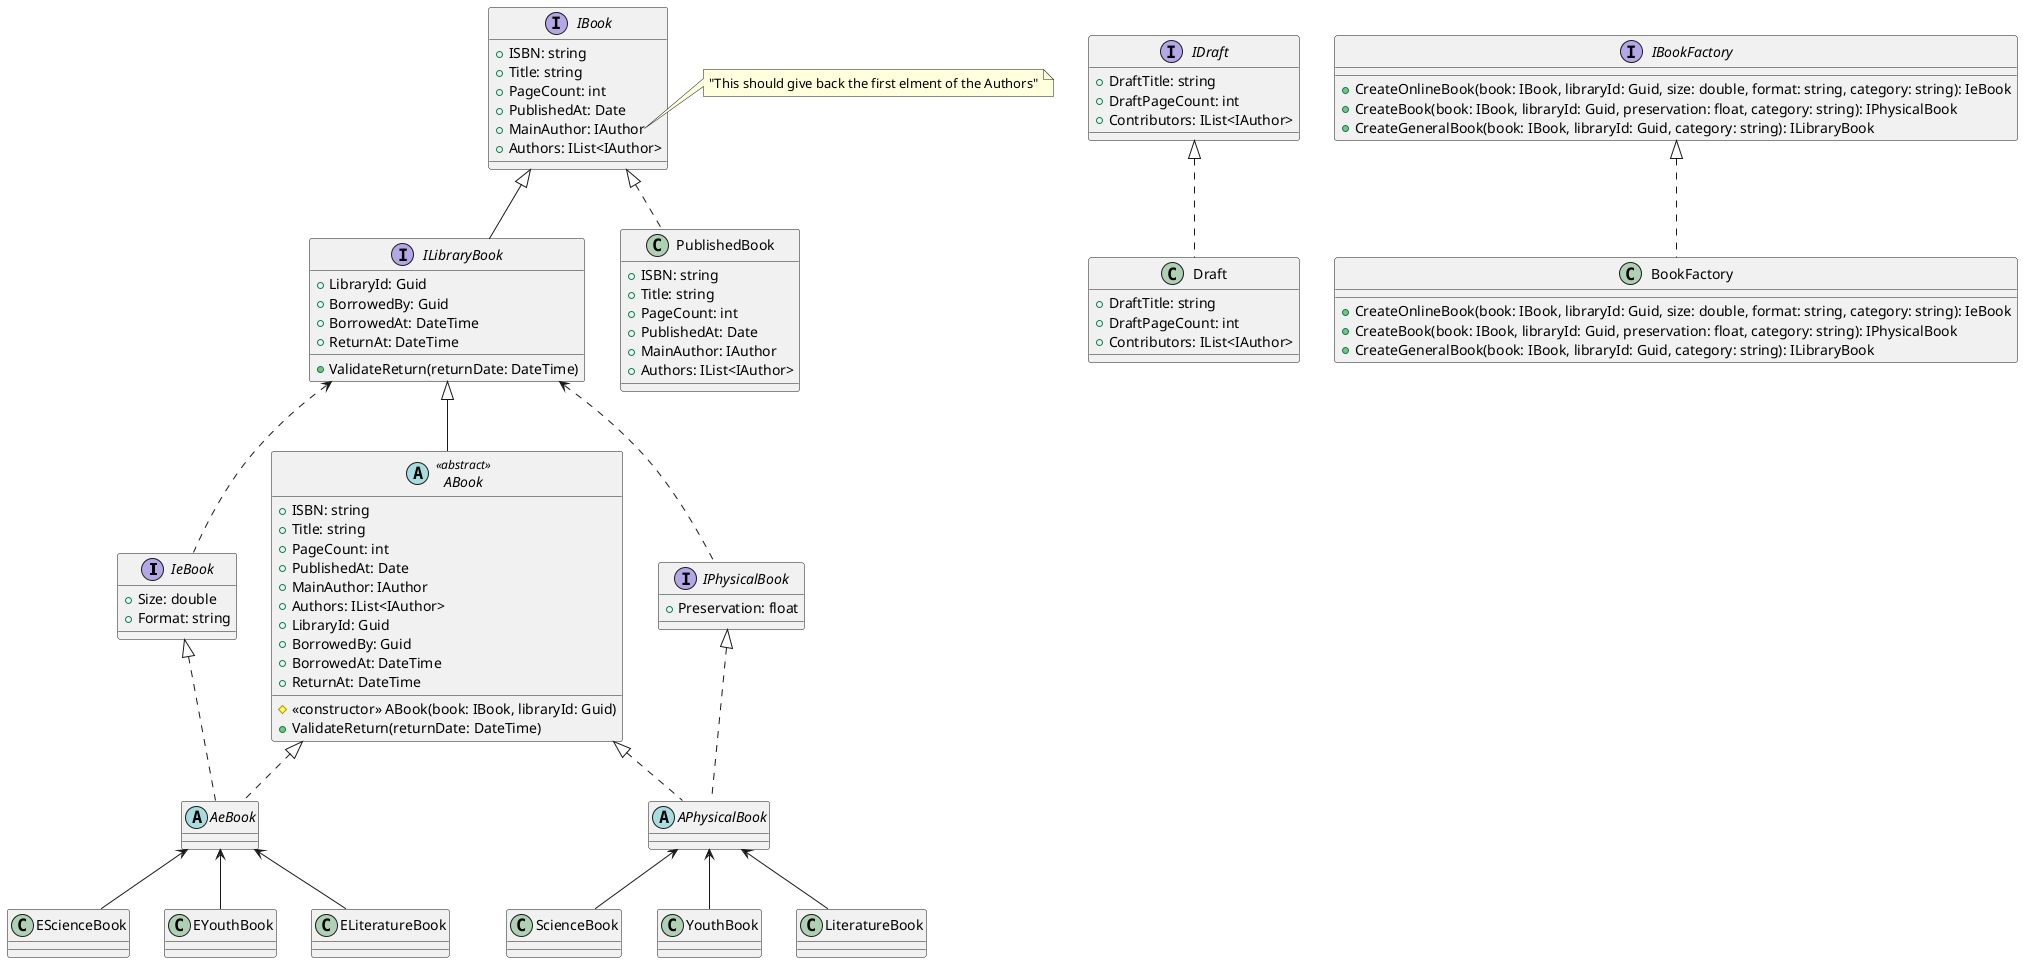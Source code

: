 @startuml Books (id=BOOKS)

!startsub Rec
interface IeBook{
	+ Size: double
	+ Format: string
}

interface IPhysicalBook{
	+ Preservation: float
}

ILibraryBook <.. IeBook
ILibraryBook <.. IPhysicalBook

abstract AeBook {

}

abstract APhysicalBook {

}

IeBook <|.. AeBook
IPhysicalBook <|.. APhysicalBook 
interface ILibraryBook{
	+ LibraryId: Guid
	+ BorrowedBy: Guid
	+ BorrowedAt: DateTime
	+ ReturnAt: DateTime
	+ ValidateReturn(returnDate: DateTime)
}

interface IBook{
	+ ISBN: string
	+ Title: string
	+ PageCount: int
	+ PublishedAt: Date
	+ MainAuthor: IAuthor
	+ Authors: IList<IAuthor>
}

IBook <|-- ILibraryBook
abstract class ABook <<abstract>> {
	# <<constructor>> ABook(book: IBook, libraryId: Guid)
	+ ISBN: string
	+ Title: string
	+ PageCount: int
	+ PublishedAt: Date
	+ MainAuthor: IAuthor
	+ Authors: IList<IAuthor>
	+ LibraryId: Guid
	+ BorrowedBy: Guid
	+ BorrowedAt: DateTime
	+ ReturnAt: DateTime
	+ ValidateReturn(returnDate: DateTime)
}

ILibraryBook <|-- ABook
class "EScienceBook" as S1{}
class "EYouthBook" as Y1{}
class "ELiteratureBook" as L1{}

class "ScienceBook" as S2{}
class "YouthBook" as Y2{}
class "LiteratureBook" as L2{}



ABook <|.. AeBook
ABook <|.. APhysicalBook

AeBook <-- S1
AeBook <-- Y1
AeBook <-- L1


APhysicalBook <-- S2
APhysicalBook <-- Y2
APhysicalBook <-- L2
!endsub



class PublishedBook implements IBook{
	+ ISBN: string
	+ Title: string
	+ PageCount: int
	+ PublishedAt: Date
	+ MainAuthor: IAuthor
	+ Authors: IList<IAuthor>
}

interface IDraft {
	+ DraftTitle: string
	+ DraftPageCount: int
	+ Contributors: IList<IAuthor>
}

class Draft{
	+ DraftTitle: string
	+ DraftPageCount: int
	+ Contributors: IList<IAuthor>
}

IDraft <|.. Draft
note right of IBook::MainAuthor
	"This should give back the first elment of the Authors"
end note

interface IBookFactory {
	+ CreateOnlineBook(book: IBook, libraryId: Guid, size: double, format: string, category: string): IeBook
	+ CreateBook(book: IBook, libraryId: Guid, preservation: float, category: string): IPhysicalBook
	+ CreateGeneralBook(book: IBook, libraryId: Guid, category: string): ILibraryBook
}

class BookFactory implements IBookFactory{
	+ CreateOnlineBook(book: IBook, libraryId: Guid, size: double, format: string, category: string): IeBook
	+ CreateBook(book: IBook, libraryId: Guid, preservation: float, category: string): IPhysicalBook
	+ CreateGeneralBook(book: IBook, libraryId: Guid, category: string): ILibraryBook
}

@enduml
